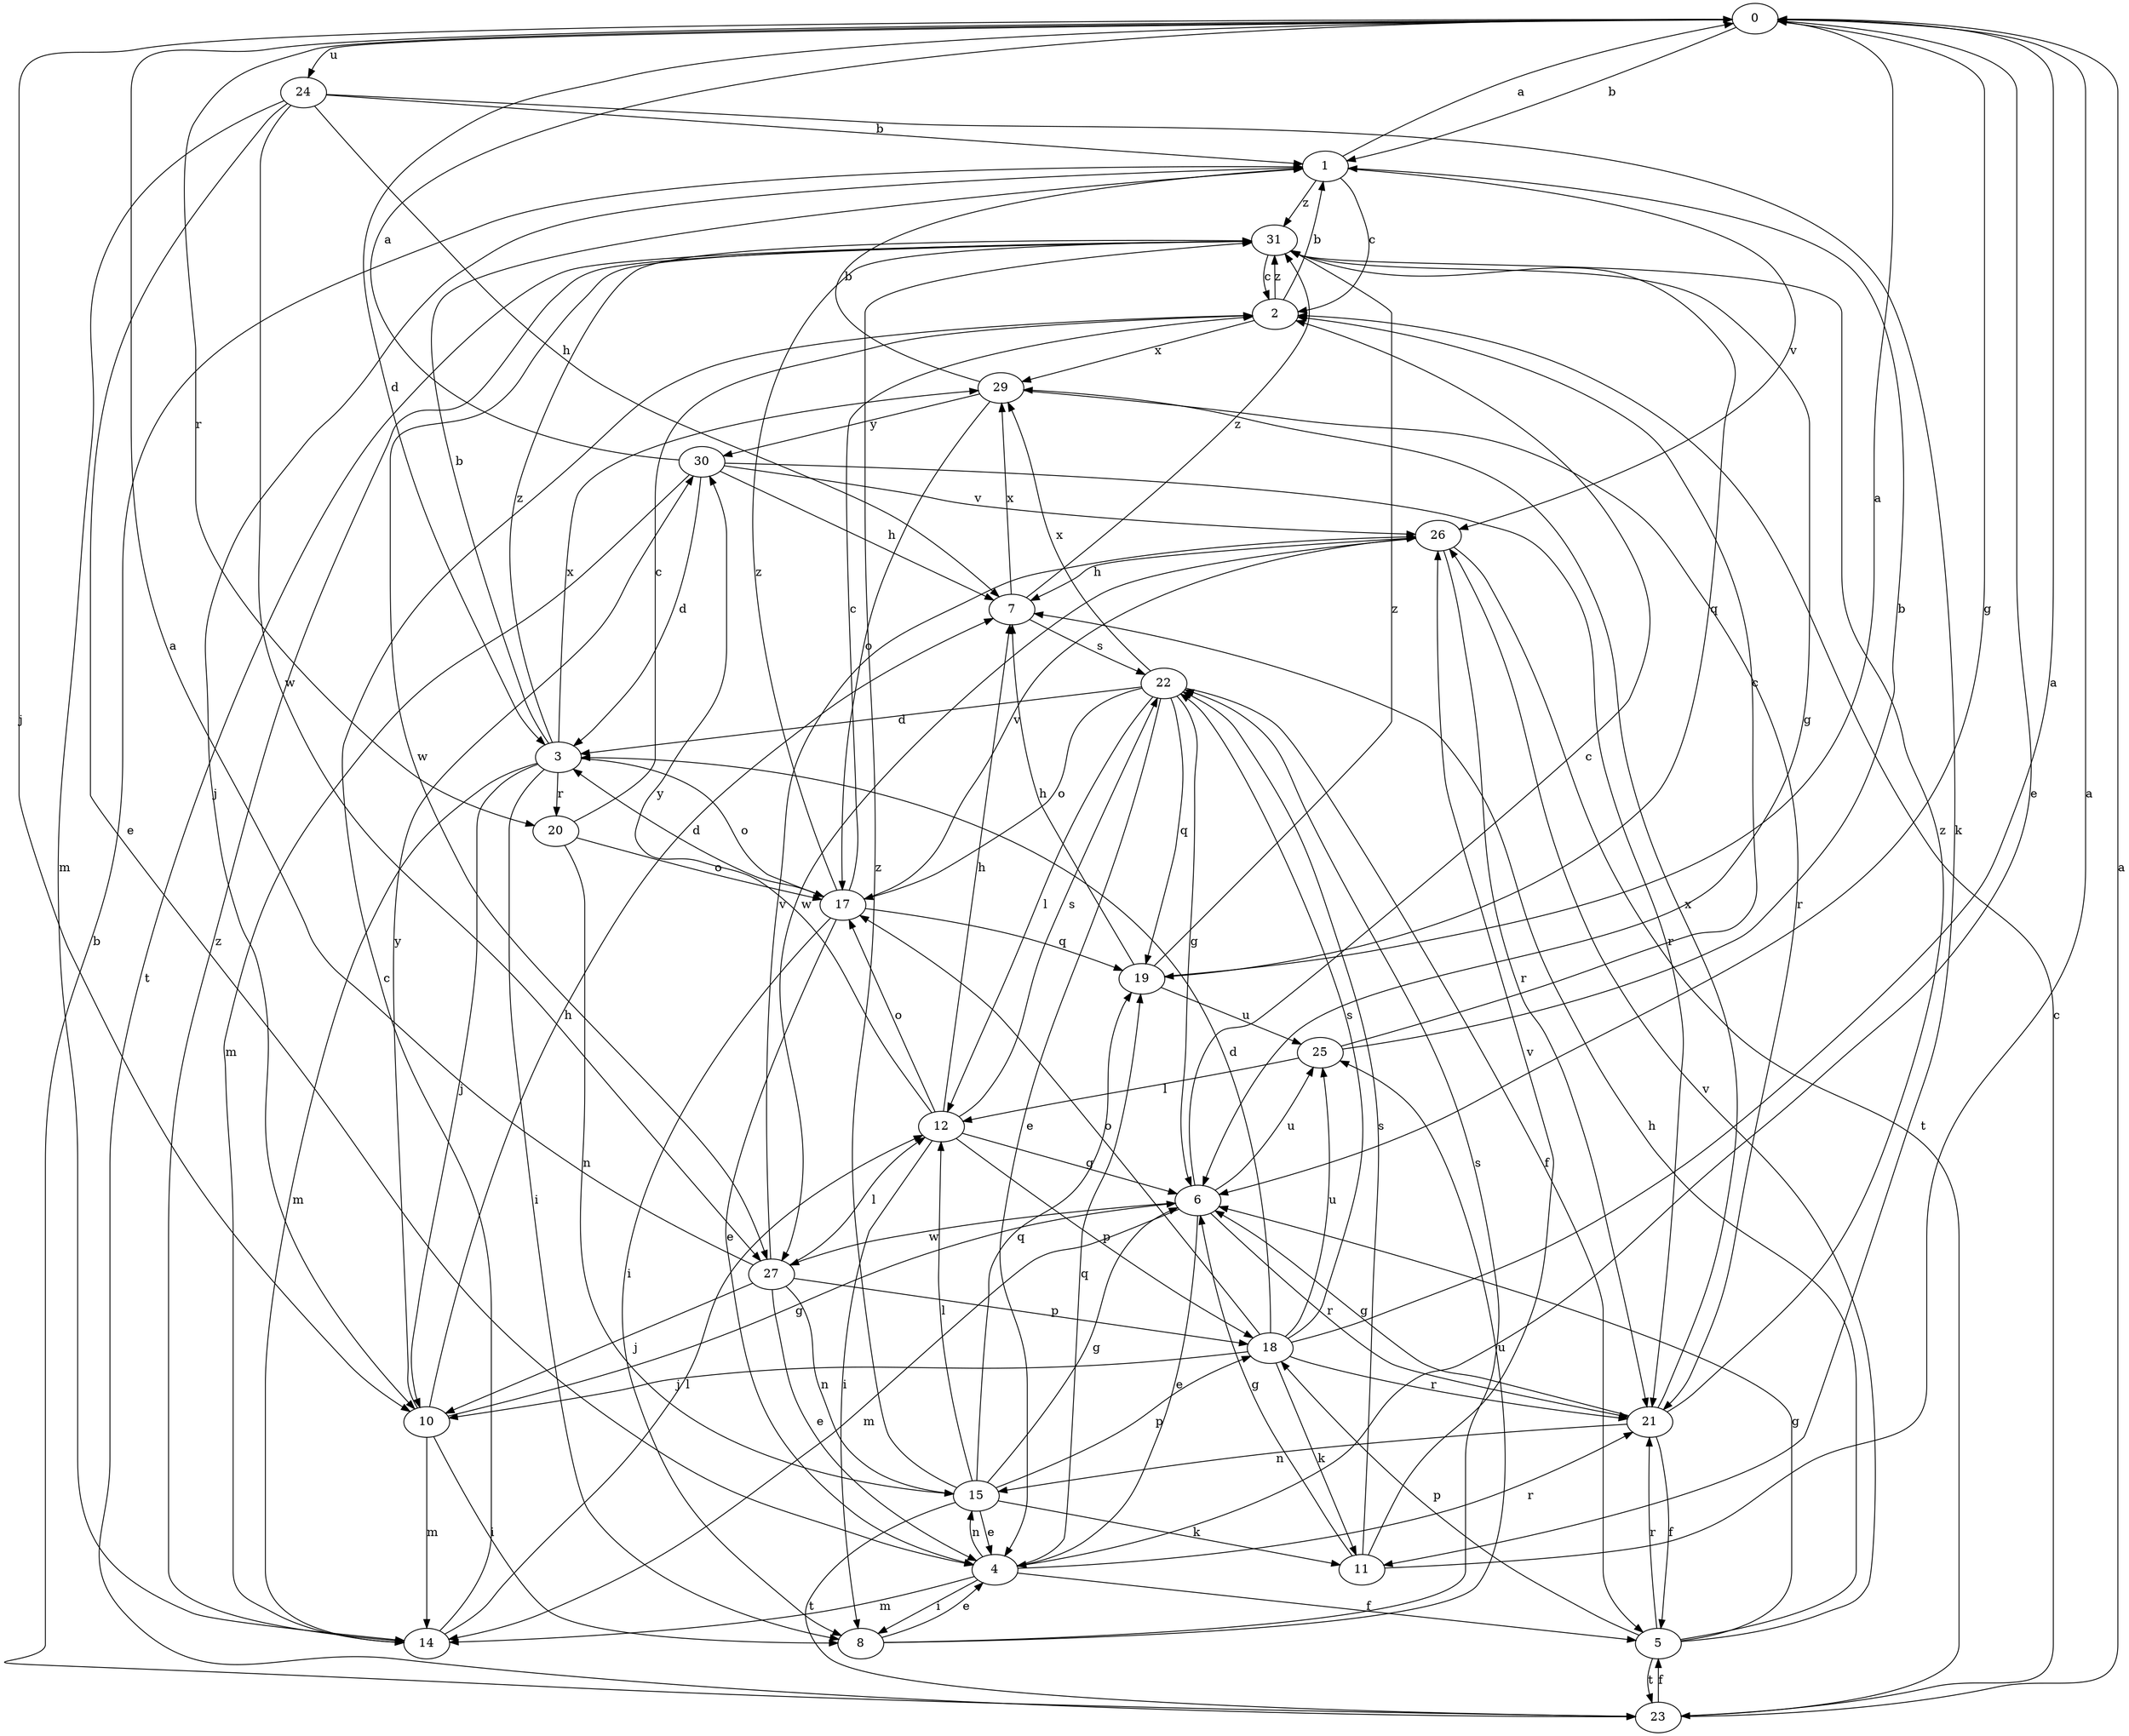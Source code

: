 strict digraph  {
0;
1;
2;
3;
4;
5;
6;
7;
8;
10;
11;
12;
14;
15;
17;
18;
19;
20;
21;
22;
23;
24;
25;
26;
27;
29;
30;
31;
0 -> 1  [label=b];
0 -> 3  [label=d];
0 -> 4  [label=e];
0 -> 6  [label=g];
0 -> 10  [label=j];
0 -> 20  [label=r];
0 -> 24  [label=u];
1 -> 0  [label=a];
1 -> 2  [label=c];
1 -> 10  [label=j];
1 -> 26  [label=v];
1 -> 31  [label=z];
2 -> 1  [label=b];
2 -> 29  [label=x];
2 -> 31  [label=z];
3 -> 1  [label=b];
3 -> 8  [label=i];
3 -> 10  [label=j];
3 -> 14  [label=m];
3 -> 17  [label=o];
3 -> 20  [label=r];
3 -> 29  [label=x];
3 -> 31  [label=z];
4 -> 5  [label=f];
4 -> 8  [label=i];
4 -> 14  [label=m];
4 -> 15  [label=n];
4 -> 19  [label=q];
4 -> 21  [label=r];
5 -> 6  [label=g];
5 -> 7  [label=h];
5 -> 18  [label=p];
5 -> 21  [label=r];
5 -> 23  [label=t];
5 -> 26  [label=v];
6 -> 2  [label=c];
6 -> 4  [label=e];
6 -> 14  [label=m];
6 -> 21  [label=r];
6 -> 25  [label=u];
6 -> 27  [label=w];
7 -> 22  [label=s];
7 -> 29  [label=x];
7 -> 31  [label=z];
8 -> 4  [label=e];
8 -> 22  [label=s];
8 -> 25  [label=u];
10 -> 6  [label=g];
10 -> 7  [label=h];
10 -> 8  [label=i];
10 -> 14  [label=m];
10 -> 30  [label=y];
11 -> 0  [label=a];
11 -> 6  [label=g];
11 -> 22  [label=s];
11 -> 26  [label=v];
12 -> 6  [label=g];
12 -> 7  [label=h];
12 -> 8  [label=i];
12 -> 17  [label=o];
12 -> 18  [label=p];
12 -> 22  [label=s];
12 -> 30  [label=y];
14 -> 2  [label=c];
14 -> 12  [label=l];
14 -> 31  [label=z];
15 -> 4  [label=e];
15 -> 6  [label=g];
15 -> 11  [label=k];
15 -> 12  [label=l];
15 -> 18  [label=p];
15 -> 19  [label=q];
15 -> 23  [label=t];
15 -> 31  [label=z];
17 -> 2  [label=c];
17 -> 3  [label=d];
17 -> 4  [label=e];
17 -> 8  [label=i];
17 -> 19  [label=q];
17 -> 26  [label=v];
17 -> 31  [label=z];
18 -> 0  [label=a];
18 -> 3  [label=d];
18 -> 10  [label=j];
18 -> 11  [label=k];
18 -> 17  [label=o];
18 -> 21  [label=r];
18 -> 22  [label=s];
18 -> 25  [label=u];
19 -> 0  [label=a];
19 -> 7  [label=h];
19 -> 25  [label=u];
19 -> 31  [label=z];
20 -> 2  [label=c];
20 -> 15  [label=n];
20 -> 17  [label=o];
21 -> 5  [label=f];
21 -> 6  [label=g];
21 -> 15  [label=n];
21 -> 29  [label=x];
21 -> 31  [label=z];
22 -> 3  [label=d];
22 -> 4  [label=e];
22 -> 5  [label=f];
22 -> 6  [label=g];
22 -> 12  [label=l];
22 -> 17  [label=o];
22 -> 19  [label=q];
22 -> 29  [label=x];
23 -> 0  [label=a];
23 -> 1  [label=b];
23 -> 2  [label=c];
23 -> 5  [label=f];
24 -> 1  [label=b];
24 -> 4  [label=e];
24 -> 7  [label=h];
24 -> 11  [label=k];
24 -> 14  [label=m];
24 -> 27  [label=w];
25 -> 1  [label=b];
25 -> 2  [label=c];
25 -> 12  [label=l];
26 -> 7  [label=h];
26 -> 21  [label=r];
26 -> 23  [label=t];
26 -> 27  [label=w];
27 -> 0  [label=a];
27 -> 4  [label=e];
27 -> 10  [label=j];
27 -> 12  [label=l];
27 -> 15  [label=n];
27 -> 18  [label=p];
27 -> 26  [label=v];
29 -> 1  [label=b];
29 -> 17  [label=o];
29 -> 21  [label=r];
29 -> 30  [label=y];
30 -> 0  [label=a];
30 -> 3  [label=d];
30 -> 7  [label=h];
30 -> 14  [label=m];
30 -> 21  [label=r];
30 -> 26  [label=v];
31 -> 2  [label=c];
31 -> 6  [label=g];
31 -> 19  [label=q];
31 -> 23  [label=t];
31 -> 27  [label=w];
}
